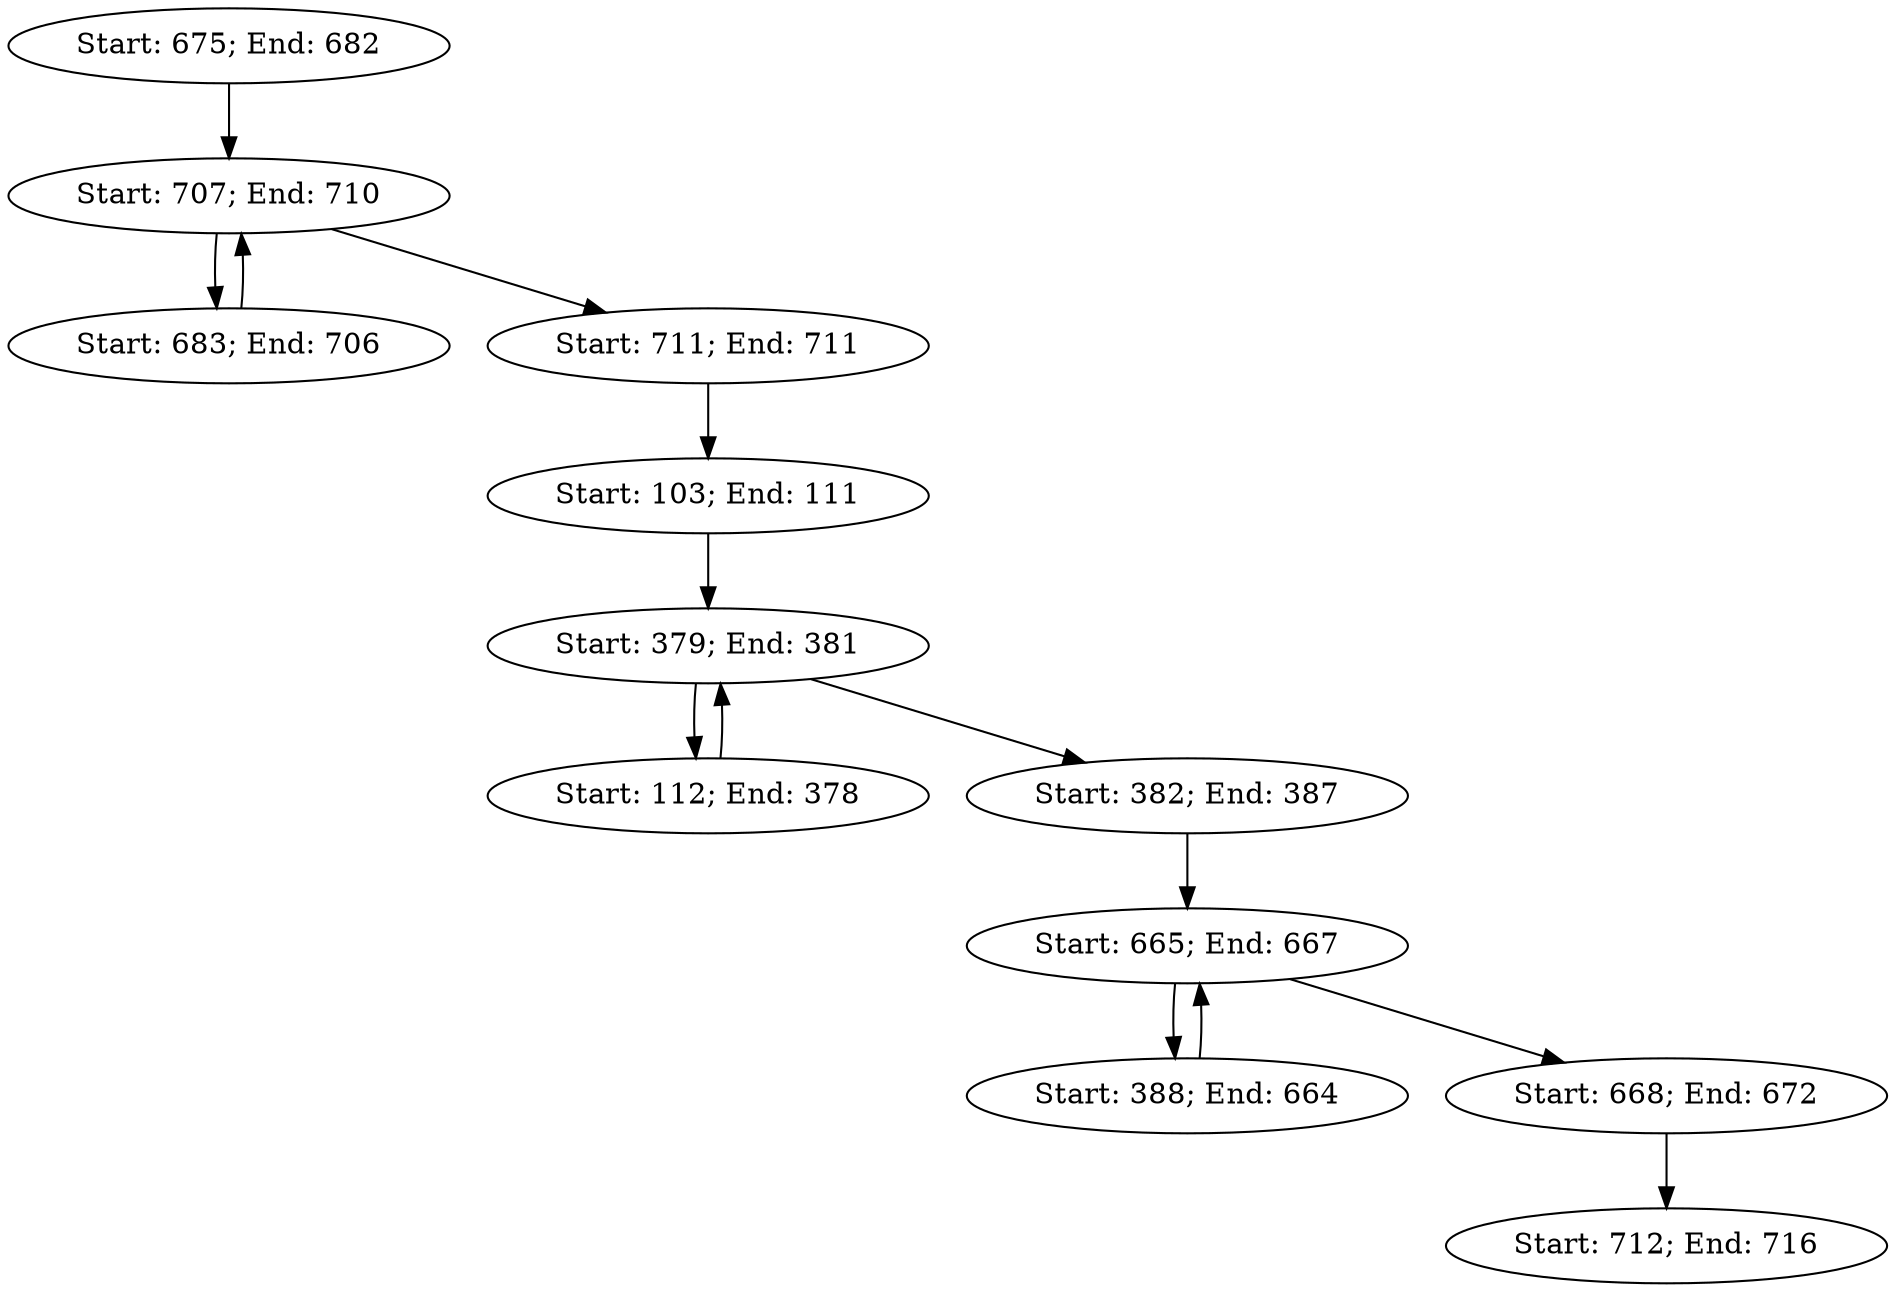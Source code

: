 strict digraph "" {
	node [label="\N"];
	0	[block="Basic Block starting at line 675 with 8 instructions",
		label="Start: 675; End: 682"];
	2	[block="Basic Block starting at line 707 with 4 instructions",
		label="Start: 707; End: 710"];
	0 -> 2;
	1	[block="Basic Block starting at line 683 with 24 instructions",
		label="Start: 683; End: 706"];
	1 -> 2;
	2 -> 1;
	3	[block="Basic Block starting at line 711 with 1 instructions",
		label="Start: 711; End: 711"];
	2 -> 3;
	5	[block="Basic Block starting at line 103 with 9 instructions",
		label="Start: 103; End: 111"];
	3 -> 5;
	4	[block="Basic Block starting at line 712 with 5 instructions",
		label="Start: 712; End: 716"];
	7	[block="Basic Block starting at line 379 with 3 instructions",
		label="Start: 379; End: 381"];
	5 -> 7;
	6	[block="Basic Block starting at line 112 with 267 instructions",
		label="Start: 112; End: 378"];
	6 -> 7;
	7 -> 6;
	8	[block="Basic Block starting at line 382 with 6 instructions",
		label="Start: 382; End: 387"];
	7 -> 8;
	10	[block="Basic Block starting at line 665 with 3 instructions",
		label="Start: 665; End: 667"];
	8 -> 10;
	9	[block="Basic Block starting at line 388 with 277 instructions",
		label="Start: 388; End: 664"];
	9 -> 10;
	10 -> 9;
	11	[block="Basic Block starting at line 668 with 5 instructions",
		label="Start: 668; End: 672"];
	10 -> 11;
	11 -> 4;
}

